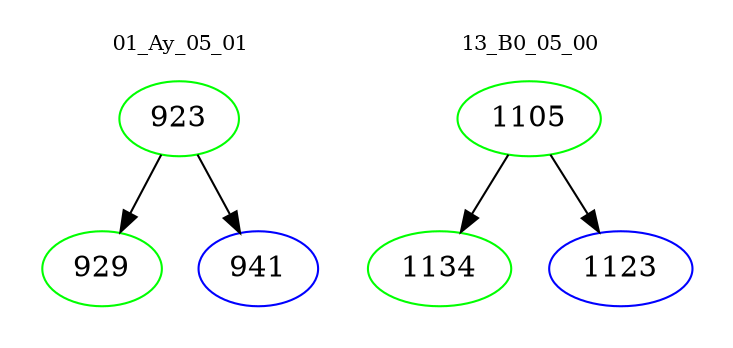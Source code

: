 digraph{
subgraph cluster_0 {
color = white
label = "01_Ay_05_01";
fontsize=10;
T0_923 [label="923", color="green"]
T0_923 -> T0_929 [color="black"]
T0_929 [label="929", color="green"]
T0_923 -> T0_941 [color="black"]
T0_941 [label="941", color="blue"]
}
subgraph cluster_1 {
color = white
label = "13_B0_05_00";
fontsize=10;
T1_1105 [label="1105", color="green"]
T1_1105 -> T1_1134 [color="black"]
T1_1134 [label="1134", color="green"]
T1_1105 -> T1_1123 [color="black"]
T1_1123 [label="1123", color="blue"]
}
}
